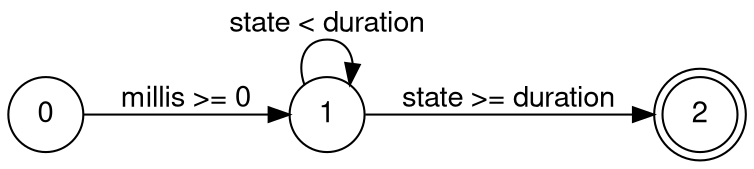 digraph finite_state_machine {
	fontname="Helvetica,Arial,sans-serif"
	node [fontname="Helvetica,Arial,sans-serif"]
	edge [fontname="Helvetica,Arial,sans-serif"]
	rankdir=LR;
	node [shape = doublecircle]; 2;
	node [shape = circle];
    0 -> 1 [label = "millis >= 0"];
    1 -> 2 [label = "state >= duration"];
    1 -> 1 [label = "state < duration"];
}
